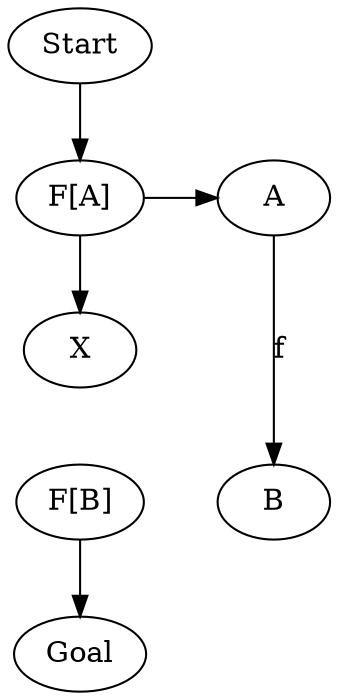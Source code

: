 digraph {
    Start[class="extremity"]
    Goal[class="extremity"]

    FA[label="F[A]" group="upper" class="start,disabled"]
    FB[label="F[B]" group="upper" class="goal,disabled"]

    A[group="lower"]
    B[group="lower"]
    X[group="upper" class="disabled"]

    {
        rank=same
        FB -> B[dir="back" style="invis"]
    }

        {
        rank=same
        FA -> A[class="disabled"]
    }


    FA -> X[class="disabled"]

    A -> B[label="f"]
    X -> FB[style="invis"]


    Start -> FA[class="start,disabled"]
    FB -> Goal[class="goal,disabled"]
}

